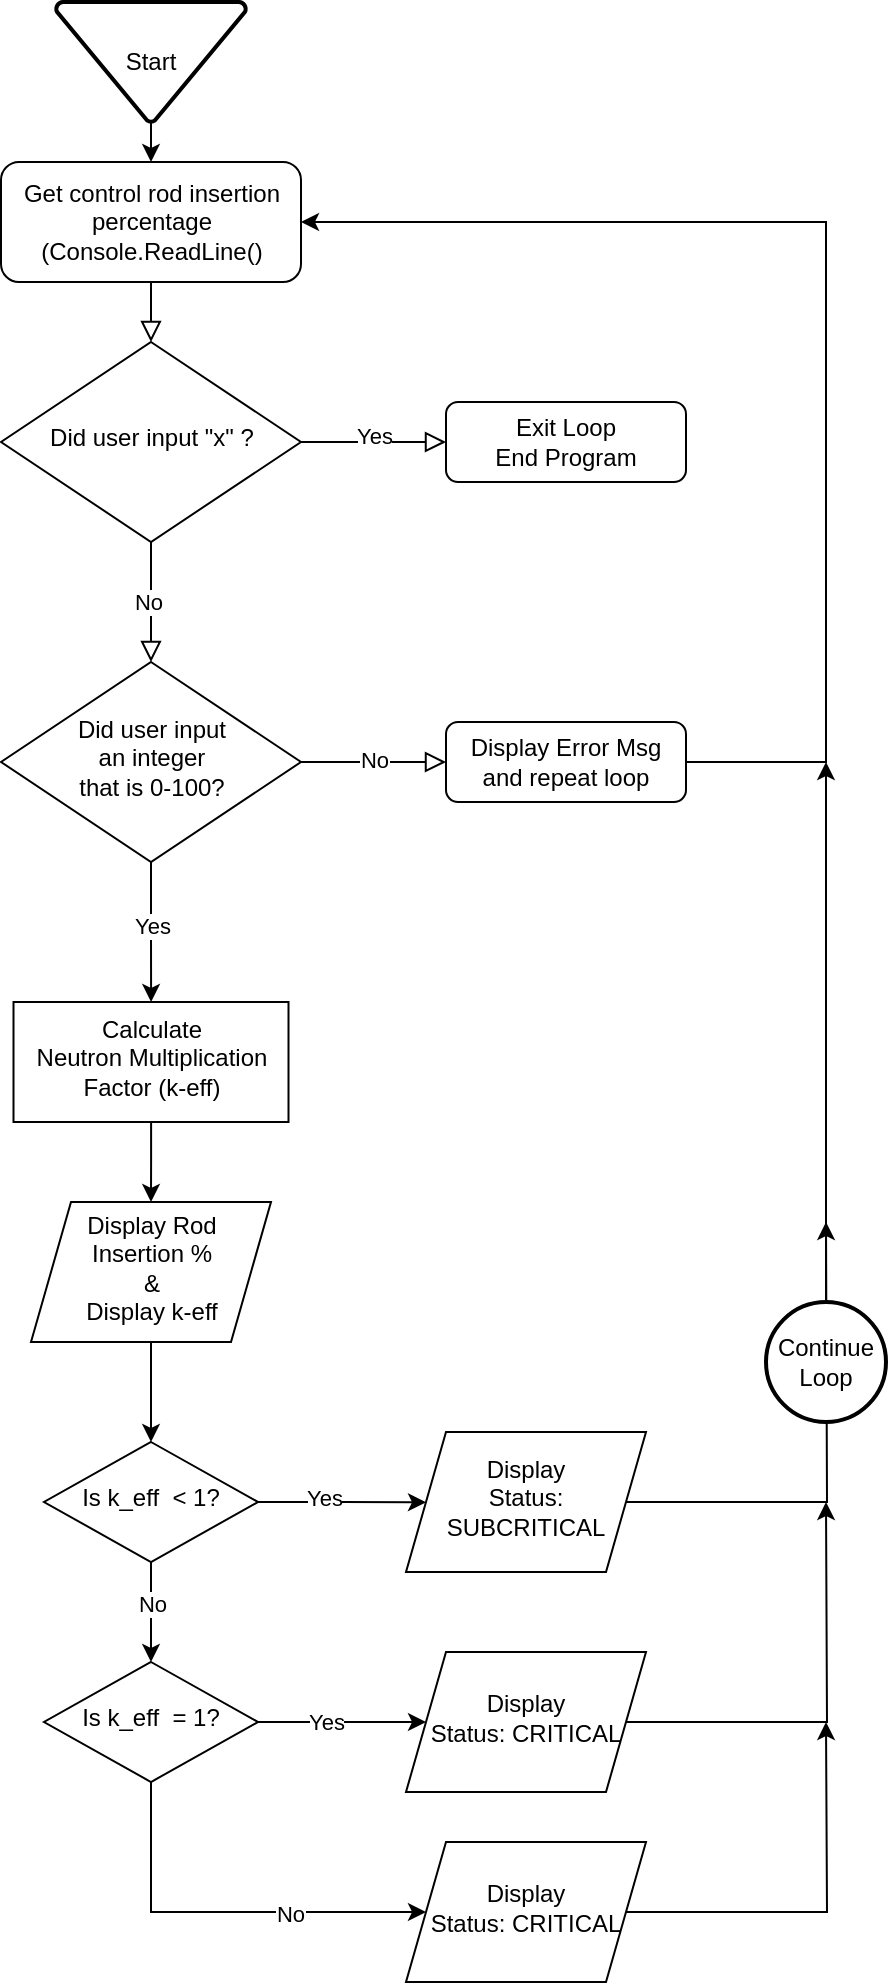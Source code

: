 <mxfile version="27.2.0">
  <diagram id="C5RBs43oDa-KdzZeNtuy" name="Page-1">
    <mxGraphModel dx="655" dy="939" grid="1" gridSize="10" guides="1" tooltips="1" connect="1" arrows="1" fold="1" page="1" pageScale="1" pageWidth="827" pageHeight="1169" math="0" shadow="0">
      <root>
        <mxCell id="WIyWlLk6GJQsqaUBKTNV-0" />
        <mxCell id="WIyWlLk6GJQsqaUBKTNV-1" parent="WIyWlLk6GJQsqaUBKTNV-0" />
        <mxCell id="WIyWlLk6GJQsqaUBKTNV-2" value="" style="rounded=0;html=1;jettySize=auto;orthogonalLoop=1;fontSize=11;endArrow=block;endFill=0;endSize=8;strokeWidth=1;shadow=0;labelBackgroundColor=none;edgeStyle=orthogonalEdgeStyle;" parent="WIyWlLk6GJQsqaUBKTNV-1" source="WIyWlLk6GJQsqaUBKTNV-3" target="WIyWlLk6GJQsqaUBKTNV-6" edge="1">
          <mxGeometry relative="1" as="geometry" />
        </mxCell>
        <mxCell id="WIyWlLk6GJQsqaUBKTNV-3" value="Get control rod insertion percentage (Console.ReadLine()" style="rounded=1;whiteSpace=wrap;html=1;fontSize=12;glass=0;strokeWidth=1;shadow=0;" parent="WIyWlLk6GJQsqaUBKTNV-1" vertex="1">
          <mxGeometry x="227.5" y="150" width="150" height="60" as="geometry" />
        </mxCell>
        <mxCell id="WIyWlLk6GJQsqaUBKTNV-4" value="" style="rounded=0;html=1;jettySize=auto;orthogonalLoop=1;fontSize=11;endArrow=block;endFill=0;endSize=8;strokeWidth=1;shadow=0;labelBackgroundColor=none;edgeStyle=orthogonalEdgeStyle;" parent="WIyWlLk6GJQsqaUBKTNV-1" source="WIyWlLk6GJQsqaUBKTNV-6" target="WIyWlLk6GJQsqaUBKTNV-10" edge="1">
          <mxGeometry relative="1" as="geometry">
            <mxPoint as="offset" />
          </mxGeometry>
        </mxCell>
        <mxCell id="_rAQOsv1yq8Gpdm-g4A3-31" value="No" style="edgeLabel;html=1;align=center;verticalAlign=middle;resizable=0;points=[];" vertex="1" connectable="0" parent="WIyWlLk6GJQsqaUBKTNV-4">
          <mxGeometry x="-0.022" y="-2" relative="1" as="geometry">
            <mxPoint as="offset" />
          </mxGeometry>
        </mxCell>
        <mxCell id="WIyWlLk6GJQsqaUBKTNV-5" value="" style="edgeStyle=orthogonalEdgeStyle;rounded=0;html=1;jettySize=auto;orthogonalLoop=1;fontSize=11;endArrow=block;endFill=0;endSize=8;strokeWidth=1;shadow=0;labelBackgroundColor=none;" parent="WIyWlLk6GJQsqaUBKTNV-1" source="WIyWlLk6GJQsqaUBKTNV-6" target="WIyWlLk6GJQsqaUBKTNV-7" edge="1">
          <mxGeometry y="10" relative="1" as="geometry">
            <mxPoint as="offset" />
          </mxGeometry>
        </mxCell>
        <mxCell id="_rAQOsv1yq8Gpdm-g4A3-32" value="Yes" style="edgeLabel;html=1;align=center;verticalAlign=middle;resizable=0;points=[];" vertex="1" connectable="0" parent="WIyWlLk6GJQsqaUBKTNV-5">
          <mxGeometry x="-0.011" y="3" relative="1" as="geometry">
            <mxPoint as="offset" />
          </mxGeometry>
        </mxCell>
        <mxCell id="WIyWlLk6GJQsqaUBKTNV-6" value="Did user input &quot;x&quot; ?" style="rhombus;whiteSpace=wrap;html=1;shadow=0;fontFamily=Helvetica;fontSize=12;align=center;strokeWidth=1;spacing=6;spacingTop=-4;" parent="WIyWlLk6GJQsqaUBKTNV-1" vertex="1">
          <mxGeometry x="227.5" y="240" width="150" height="100" as="geometry" />
        </mxCell>
        <mxCell id="WIyWlLk6GJQsqaUBKTNV-7" value="&lt;div&gt;Exit Loop&lt;/div&gt;&lt;div&gt;End Program&lt;/div&gt;" style="rounded=1;whiteSpace=wrap;html=1;fontSize=12;glass=0;strokeWidth=1;shadow=0;" parent="WIyWlLk6GJQsqaUBKTNV-1" vertex="1">
          <mxGeometry x="450" y="270" width="120" height="40" as="geometry" />
        </mxCell>
        <mxCell id="WIyWlLk6GJQsqaUBKTNV-9" value="" style="edgeStyle=orthogonalEdgeStyle;rounded=0;html=1;jettySize=auto;orthogonalLoop=1;fontSize=11;endArrow=block;endFill=0;endSize=8;strokeWidth=1;shadow=0;labelBackgroundColor=none;" parent="WIyWlLk6GJQsqaUBKTNV-1" source="WIyWlLk6GJQsqaUBKTNV-10" target="WIyWlLk6GJQsqaUBKTNV-12" edge="1">
          <mxGeometry x="0.011" y="10" relative="1" as="geometry">
            <mxPoint as="offset" />
          </mxGeometry>
        </mxCell>
        <mxCell id="_rAQOsv1yq8Gpdm-g4A3-30" value="&lt;div&gt;No&lt;/div&gt;" style="edgeLabel;html=1;align=center;verticalAlign=middle;resizable=0;points=[];" vertex="1" connectable="0" parent="WIyWlLk6GJQsqaUBKTNV-9">
          <mxGeometry x="0.011" y="1" relative="1" as="geometry">
            <mxPoint as="offset" />
          </mxGeometry>
        </mxCell>
        <mxCell id="_rAQOsv1yq8Gpdm-g4A3-13" value="" style="edgeStyle=orthogonalEdgeStyle;rounded=0;orthogonalLoop=1;jettySize=auto;html=1;" edge="1" parent="WIyWlLk6GJQsqaUBKTNV-1" source="WIyWlLk6GJQsqaUBKTNV-10" target="_rAQOsv1yq8Gpdm-g4A3-12">
          <mxGeometry relative="1" as="geometry" />
        </mxCell>
        <mxCell id="_rAQOsv1yq8Gpdm-g4A3-14" value="Yes" style="edgeLabel;html=1;align=center;verticalAlign=middle;resizable=0;points=[];" vertex="1" connectable="0" parent="_rAQOsv1yq8Gpdm-g4A3-13">
          <mxGeometry x="-0.08" y="1" relative="1" as="geometry">
            <mxPoint x="-1" as="offset" />
          </mxGeometry>
        </mxCell>
        <mxCell id="WIyWlLk6GJQsqaUBKTNV-10" value="&lt;div&gt;Did user input&lt;/div&gt;&lt;div&gt;&amp;nbsp;an integer&amp;nbsp;&lt;/div&gt;&lt;div&gt;that is 0-100?&lt;/div&gt;" style="rhombus;whiteSpace=wrap;html=1;shadow=0;fontFamily=Helvetica;fontSize=12;align=center;strokeWidth=1;spacing=6;spacingTop=-4;" parent="WIyWlLk6GJQsqaUBKTNV-1" vertex="1">
          <mxGeometry x="227.5" y="400" width="150" height="100" as="geometry" />
        </mxCell>
        <mxCell id="_rAQOsv1yq8Gpdm-g4A3-4" style="edgeStyle=orthogonalEdgeStyle;rounded=0;orthogonalLoop=1;jettySize=auto;html=1;exitX=1;exitY=0.5;exitDx=0;exitDy=0;entryX=1;entryY=0.5;entryDx=0;entryDy=0;" edge="1" parent="WIyWlLk6GJQsqaUBKTNV-1" source="WIyWlLk6GJQsqaUBKTNV-12" target="WIyWlLk6GJQsqaUBKTNV-3">
          <mxGeometry relative="1" as="geometry">
            <Array as="points">
              <mxPoint x="640" y="450" />
              <mxPoint x="640" y="180" />
            </Array>
          </mxGeometry>
        </mxCell>
        <mxCell id="WIyWlLk6GJQsqaUBKTNV-12" value="Display Error Msg and repeat loop" style="rounded=1;whiteSpace=wrap;html=1;fontSize=12;glass=0;strokeWidth=1;shadow=0;" parent="WIyWlLk6GJQsqaUBKTNV-1" vertex="1">
          <mxGeometry x="450" y="430" width="120" height="40" as="geometry" />
        </mxCell>
        <mxCell id="_rAQOsv1yq8Gpdm-g4A3-3" style="edgeStyle=orthogonalEdgeStyle;rounded=0;orthogonalLoop=1;jettySize=auto;html=1;exitX=0.5;exitY=1;exitDx=0;exitDy=0;exitPerimeter=0;entryX=0.5;entryY=0;entryDx=0;entryDy=0;" edge="1" parent="WIyWlLk6GJQsqaUBKTNV-1" source="_rAQOsv1yq8Gpdm-g4A3-2" target="WIyWlLk6GJQsqaUBKTNV-3">
          <mxGeometry relative="1" as="geometry" />
        </mxCell>
        <mxCell id="_rAQOsv1yq8Gpdm-g4A3-2" value="Start" style="strokeWidth=2;html=1;shape=mxgraph.flowchart.merge_or_storage;whiteSpace=wrap;" vertex="1" parent="WIyWlLk6GJQsqaUBKTNV-1">
          <mxGeometry x="255" y="70" width="95" height="60" as="geometry" />
        </mxCell>
        <mxCell id="_rAQOsv1yq8Gpdm-g4A3-16" value="" style="edgeStyle=orthogonalEdgeStyle;rounded=0;orthogonalLoop=1;jettySize=auto;html=1;" edge="1" parent="WIyWlLk6GJQsqaUBKTNV-1" source="_rAQOsv1yq8Gpdm-g4A3-12" target="_rAQOsv1yq8Gpdm-g4A3-15">
          <mxGeometry relative="1" as="geometry" />
        </mxCell>
        <mxCell id="_rAQOsv1yq8Gpdm-g4A3-12" value="&lt;div&gt;Calculate&lt;/div&gt;&lt;div&gt;Neutron Multiplication Factor (k-eff)&lt;/div&gt;" style="whiteSpace=wrap;html=1;shadow=0;strokeWidth=1;spacing=6;spacingTop=-4;" vertex="1" parent="WIyWlLk6GJQsqaUBKTNV-1">
          <mxGeometry x="233.75" y="570" width="137.5" height="60" as="geometry" />
        </mxCell>
        <mxCell id="_rAQOsv1yq8Gpdm-g4A3-25" style="edgeStyle=orthogonalEdgeStyle;rounded=0;orthogonalLoop=1;jettySize=auto;html=1;exitX=0.5;exitY=1;exitDx=0;exitDy=0;entryX=0.5;entryY=0;entryDx=0;entryDy=0;" edge="1" parent="WIyWlLk6GJQsqaUBKTNV-1" source="_rAQOsv1yq8Gpdm-g4A3-15" target="_rAQOsv1yq8Gpdm-g4A3-20">
          <mxGeometry relative="1" as="geometry" />
        </mxCell>
        <mxCell id="_rAQOsv1yq8Gpdm-g4A3-15" value="&lt;div&gt;Display Rod Insertion %&lt;/div&gt;&lt;div&gt;&amp;amp;&lt;/div&gt;&lt;div&gt;Display k-eff&lt;/div&gt;" style="shape=parallelogram;perimeter=parallelogramPerimeter;whiteSpace=wrap;html=1;fixedSize=1;shadow=0;strokeWidth=1;spacing=6;spacingTop=-4;" vertex="1" parent="WIyWlLk6GJQsqaUBKTNV-1">
          <mxGeometry x="242.5" y="670" width="120" height="70" as="geometry" />
        </mxCell>
        <mxCell id="_rAQOsv1yq8Gpdm-g4A3-35" style="edgeStyle=orthogonalEdgeStyle;rounded=0;orthogonalLoop=1;jettySize=auto;html=1;exitX=1;exitY=0.5;exitDx=0;exitDy=0;entryX=0;entryY=0.5;entryDx=0;entryDy=0;" edge="1" parent="WIyWlLk6GJQsqaUBKTNV-1" source="_rAQOsv1yq8Gpdm-g4A3-18" target="_rAQOsv1yq8Gpdm-g4A3-34">
          <mxGeometry relative="1" as="geometry" />
        </mxCell>
        <mxCell id="_rAQOsv1yq8Gpdm-g4A3-38" value="Yes" style="edgeLabel;html=1;align=center;verticalAlign=middle;resizable=0;points=[];" vertex="1" connectable="0" parent="_rAQOsv1yq8Gpdm-g4A3-35">
          <mxGeometry x="-0.488" y="1" relative="1" as="geometry">
            <mxPoint x="12" y="1" as="offset" />
          </mxGeometry>
        </mxCell>
        <mxCell id="_rAQOsv1yq8Gpdm-g4A3-37" style="edgeStyle=orthogonalEdgeStyle;rounded=0;orthogonalLoop=1;jettySize=auto;html=1;exitX=0.5;exitY=1;exitDx=0;exitDy=0;entryX=0;entryY=0.5;entryDx=0;entryDy=0;" edge="1" parent="WIyWlLk6GJQsqaUBKTNV-1" source="_rAQOsv1yq8Gpdm-g4A3-18" target="_rAQOsv1yq8Gpdm-g4A3-36">
          <mxGeometry relative="1" as="geometry">
            <Array as="points">
              <mxPoint x="303" y="1025" />
            </Array>
          </mxGeometry>
        </mxCell>
        <mxCell id="_rAQOsv1yq8Gpdm-g4A3-39" value="No" style="edgeLabel;html=1;align=center;verticalAlign=middle;resizable=0;points=[];" vertex="1" connectable="0" parent="_rAQOsv1yq8Gpdm-g4A3-37">
          <mxGeometry x="0.325" y="-1" relative="1" as="geometry">
            <mxPoint as="offset" />
          </mxGeometry>
        </mxCell>
        <mxCell id="_rAQOsv1yq8Gpdm-g4A3-18" value="Is k_eff&amp;nbsp; = 1?" style="rhombus;whiteSpace=wrap;html=1;shadow=0;fontFamily=Helvetica;fontSize=12;align=center;strokeWidth=1;spacing=6;spacingTop=-4;" vertex="1" parent="WIyWlLk6GJQsqaUBKTNV-1">
          <mxGeometry x="249" y="900" width="107" height="60" as="geometry" />
        </mxCell>
        <mxCell id="_rAQOsv1yq8Gpdm-g4A3-26" style="edgeStyle=orthogonalEdgeStyle;rounded=0;orthogonalLoop=1;jettySize=auto;html=1;exitX=1;exitY=0.5;exitDx=0;exitDy=0;" edge="1" parent="WIyWlLk6GJQsqaUBKTNV-1" source="_rAQOsv1yq8Gpdm-g4A3-20">
          <mxGeometry relative="1" as="geometry">
            <mxPoint x="440" y="820.167" as="targetPoint" />
          </mxGeometry>
        </mxCell>
        <mxCell id="_rAQOsv1yq8Gpdm-g4A3-29" value="Yes" style="edgeLabel;html=1;align=center;verticalAlign=middle;resizable=0;points=[];" vertex="1" connectable="0" parent="_rAQOsv1yq8Gpdm-g4A3-26">
          <mxGeometry x="-0.236" y="2" relative="1" as="geometry">
            <mxPoint as="offset" />
          </mxGeometry>
        </mxCell>
        <mxCell id="_rAQOsv1yq8Gpdm-g4A3-27" style="edgeStyle=orthogonalEdgeStyle;rounded=0;orthogonalLoop=1;jettySize=auto;html=1;exitX=0.5;exitY=1;exitDx=0;exitDy=0;entryX=0.5;entryY=0;entryDx=0;entryDy=0;" edge="1" parent="WIyWlLk6GJQsqaUBKTNV-1" source="_rAQOsv1yq8Gpdm-g4A3-20" target="_rAQOsv1yq8Gpdm-g4A3-18">
          <mxGeometry relative="1" as="geometry" />
        </mxCell>
        <mxCell id="_rAQOsv1yq8Gpdm-g4A3-28" value="No" style="edgeLabel;html=1;align=center;verticalAlign=middle;resizable=0;points=[];" vertex="1" connectable="0" parent="_rAQOsv1yq8Gpdm-g4A3-27">
          <mxGeometry x="-0.027" relative="1" as="geometry">
            <mxPoint y="-4" as="offset" />
          </mxGeometry>
        </mxCell>
        <mxCell id="_rAQOsv1yq8Gpdm-g4A3-20" value="Is k_eff&amp;nbsp; &amp;lt; 1?" style="rhombus;whiteSpace=wrap;html=1;shadow=0;fontFamily=Helvetica;fontSize=12;align=center;strokeWidth=1;spacing=6;spacingTop=-4;" vertex="1" parent="WIyWlLk6GJQsqaUBKTNV-1">
          <mxGeometry x="249" y="790" width="107" height="60" as="geometry" />
        </mxCell>
        <mxCell id="_rAQOsv1yq8Gpdm-g4A3-40" style="edgeStyle=orthogonalEdgeStyle;rounded=0;orthogonalLoop=1;jettySize=auto;html=1;exitX=1;exitY=0.5;exitDx=0;exitDy=0;" edge="1" parent="WIyWlLk6GJQsqaUBKTNV-1" source="_rAQOsv1yq8Gpdm-g4A3-33">
          <mxGeometry relative="1" as="geometry">
            <mxPoint x="640" y="680" as="targetPoint" />
          </mxGeometry>
        </mxCell>
        <mxCell id="_rAQOsv1yq8Gpdm-g4A3-33" value="&lt;div&gt;Display&lt;/div&gt;&lt;div&gt;Status: SUBCRITICAL&lt;/div&gt;" style="shape=parallelogram;perimeter=parallelogramPerimeter;whiteSpace=wrap;html=1;fixedSize=1;shadow=0;strokeWidth=1;spacing=6;spacingTop=-4;" vertex="1" parent="WIyWlLk6GJQsqaUBKTNV-1">
          <mxGeometry x="430" y="785" width="120" height="70" as="geometry" />
        </mxCell>
        <mxCell id="_rAQOsv1yq8Gpdm-g4A3-41" style="edgeStyle=orthogonalEdgeStyle;rounded=0;orthogonalLoop=1;jettySize=auto;html=1;exitX=1;exitY=0.5;exitDx=0;exitDy=0;" edge="1" parent="WIyWlLk6GJQsqaUBKTNV-1" source="_rAQOsv1yq8Gpdm-g4A3-34">
          <mxGeometry relative="1" as="geometry">
            <mxPoint x="640" y="820.0" as="targetPoint" />
          </mxGeometry>
        </mxCell>
        <mxCell id="_rAQOsv1yq8Gpdm-g4A3-34" value="&lt;div&gt;Display&lt;/div&gt;&lt;div&gt;Status: CRITICAL&lt;/div&gt;" style="shape=parallelogram;perimeter=parallelogramPerimeter;whiteSpace=wrap;html=1;fixedSize=1;shadow=0;strokeWidth=1;spacing=6;spacingTop=-4;" vertex="1" parent="WIyWlLk6GJQsqaUBKTNV-1">
          <mxGeometry x="430" y="895" width="120" height="70" as="geometry" />
        </mxCell>
        <mxCell id="_rAQOsv1yq8Gpdm-g4A3-42" style="edgeStyle=orthogonalEdgeStyle;rounded=0;orthogonalLoop=1;jettySize=auto;html=1;exitX=1;exitY=0.5;exitDx=0;exitDy=0;" edge="1" parent="WIyWlLk6GJQsqaUBKTNV-1" source="_rAQOsv1yq8Gpdm-g4A3-36">
          <mxGeometry relative="1" as="geometry">
            <mxPoint x="640" y="930.0" as="targetPoint" />
          </mxGeometry>
        </mxCell>
        <mxCell id="_rAQOsv1yq8Gpdm-g4A3-36" value="&lt;div&gt;Display&lt;/div&gt;&lt;div&gt;Status: CRITICAL&lt;/div&gt;" style="shape=parallelogram;perimeter=parallelogramPerimeter;whiteSpace=wrap;html=1;fixedSize=1;shadow=0;strokeWidth=1;spacing=6;spacingTop=-4;" vertex="1" parent="WIyWlLk6GJQsqaUBKTNV-1">
          <mxGeometry x="430" y="990" width="120" height="70" as="geometry" />
        </mxCell>
        <mxCell id="_rAQOsv1yq8Gpdm-g4A3-44" style="edgeStyle=orthogonalEdgeStyle;rounded=0;orthogonalLoop=1;jettySize=auto;html=1;exitX=0.5;exitY=0;exitDx=0;exitDy=0;exitPerimeter=0;" edge="1" parent="WIyWlLk6GJQsqaUBKTNV-1" source="_rAQOsv1yq8Gpdm-g4A3-43">
          <mxGeometry relative="1" as="geometry">
            <mxPoint x="640" y="450" as="targetPoint" />
          </mxGeometry>
        </mxCell>
        <mxCell id="_rAQOsv1yq8Gpdm-g4A3-43" value="Continue Loop" style="strokeWidth=2;html=1;shape=mxgraph.flowchart.start_2;whiteSpace=wrap;" vertex="1" parent="WIyWlLk6GJQsqaUBKTNV-1">
          <mxGeometry x="610" y="720" width="60" height="60" as="geometry" />
        </mxCell>
      </root>
    </mxGraphModel>
  </diagram>
</mxfile>
